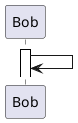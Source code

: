 {
  "sha1": "paon539pbwv6xtlz5n8fs0s9ioiynu3",
  "insertion": {
    "when": "2024-06-04T17:28:40.869Z",
    "url": "https://forum.plantuml.net/14339/pragma-teoz-true-ignores-border-color-participant-activation",
    "user": "plantuml@gmail.com"
  }
}
@startuml

' !pragma teoz true

activate Bob #White #Black
Bob -> Bob

@enduml

